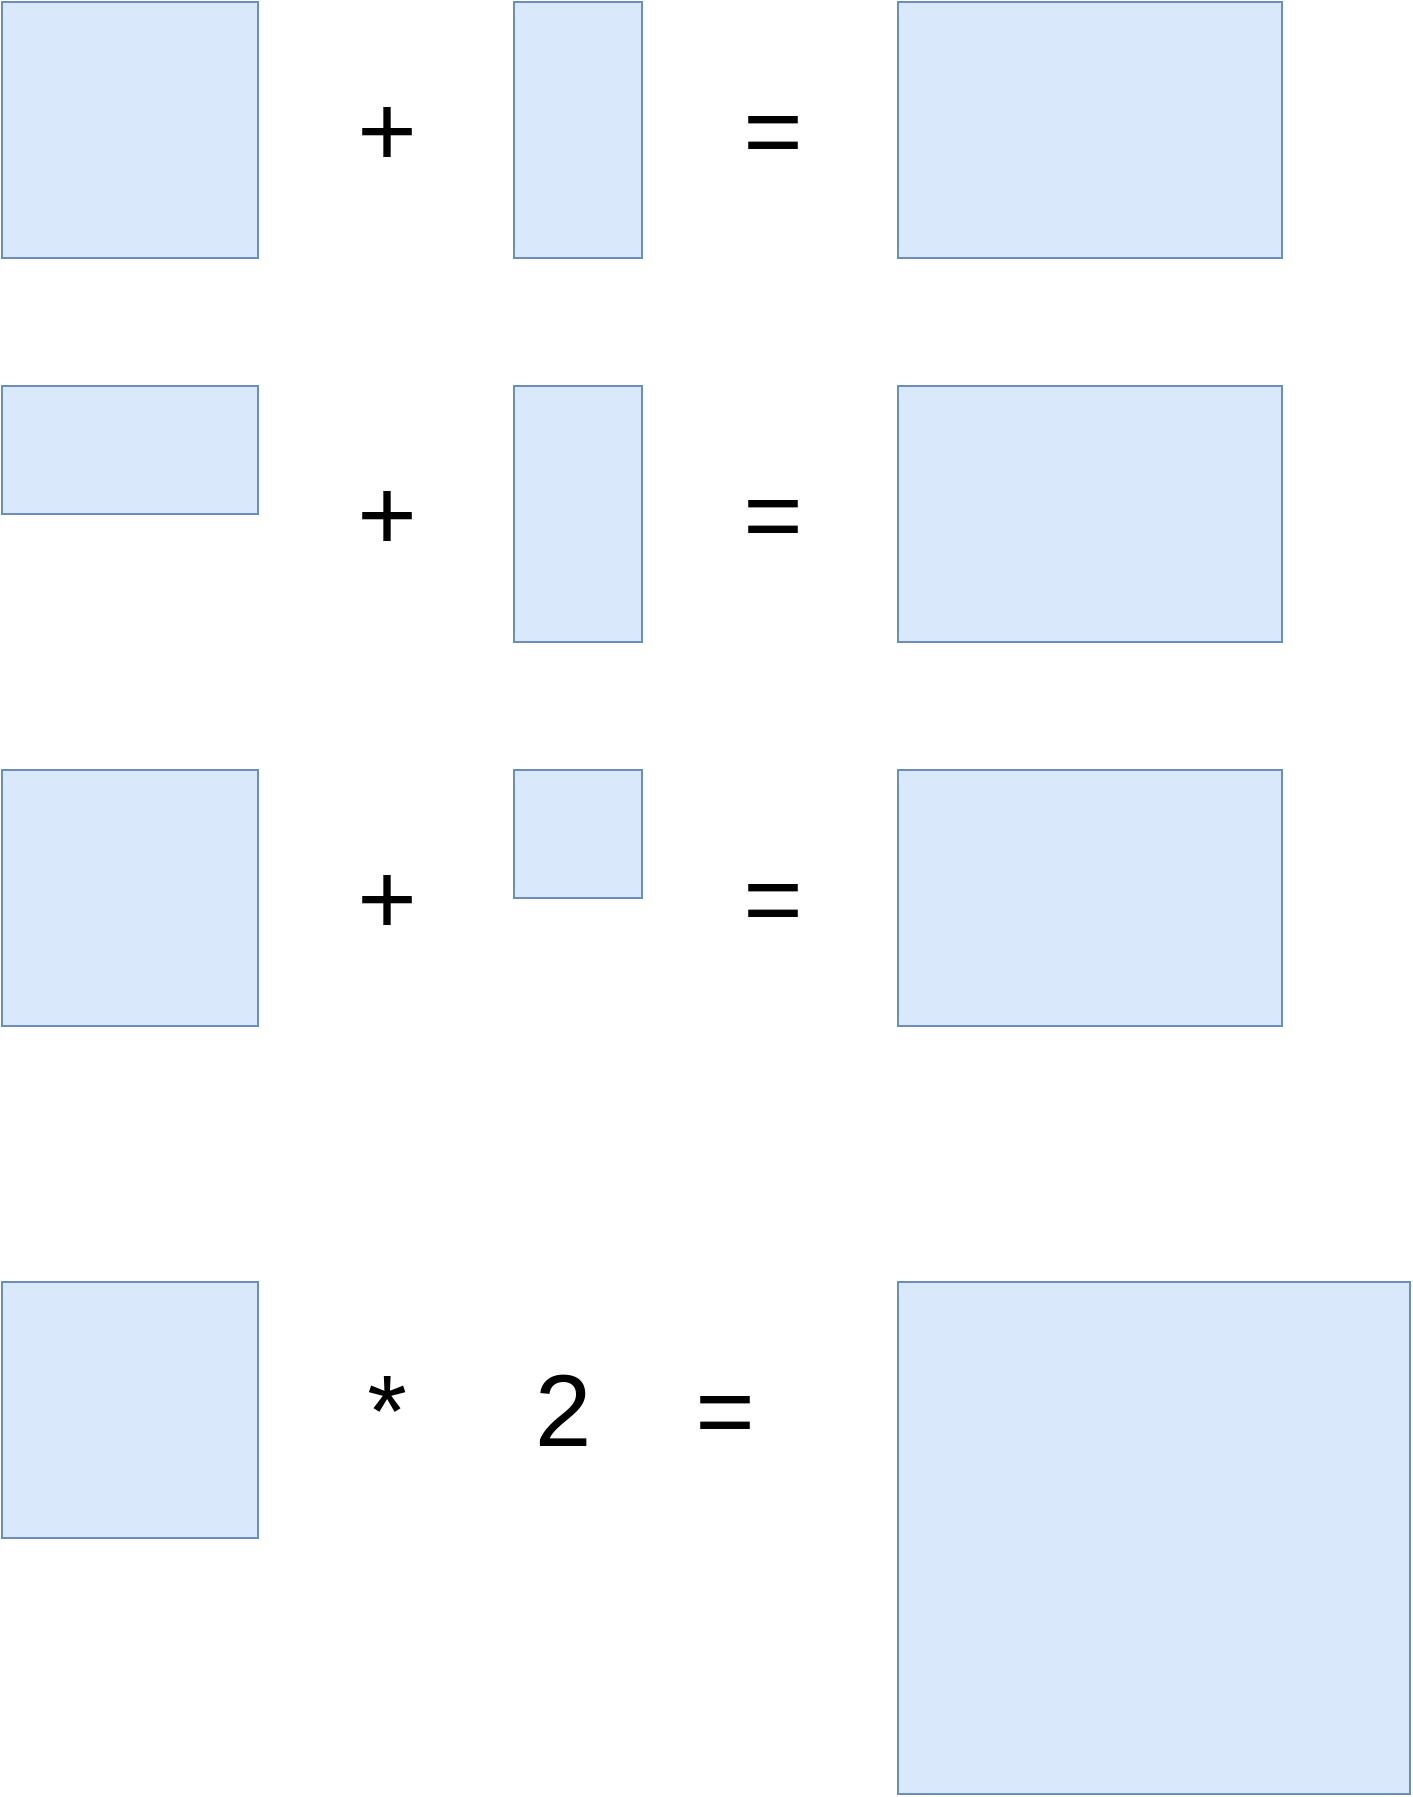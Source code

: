 <mxfile version="13.5.3" type="device"><diagram id="51q_JDMX1SorTzhrHE9d" name="Page-1"><mxGraphModel dx="946" dy="545" grid="1" gridSize="16" guides="1" tooltips="1" connect="1" arrows="1" fold="1" page="1" pageScale="1" pageWidth="850" pageHeight="1100" math="0" shadow="0"><root><mxCell id="0"/><mxCell id="1" parent="0"/><mxCell id="uIr32ZOOIiWN_u5RBSQj-4" value="" style="rounded=0;whiteSpace=wrap;html=1;shadow=0;fillColor=#dae8fc;strokeColor=#6c8ebf;" vertex="1" parent="1"><mxGeometry x="64" y="128" width="128" height="128" as="geometry"/></mxCell><mxCell id="uIr32ZOOIiWN_u5RBSQj-5" value="" style="whiteSpace=wrap;html=1;rounded=0;shadow=0;fillColor=#dae8fc;strokeColor=#6c8ebf;" vertex="1" parent="1"><mxGeometry x="320" y="128" width="64" height="128" as="geometry"/></mxCell><mxCell id="uIr32ZOOIiWN_u5RBSQj-7" value="+" style="text;html=1;resizable=0;autosize=1;align=center;verticalAlign=middle;points=[];fillColor=none;strokeColor=none;rounded=0;fontSize=51;shadow=0;" vertex="1" parent="1"><mxGeometry x="232" y="160" width="48" height="64" as="geometry"/></mxCell><mxCell id="uIr32ZOOIiWN_u5RBSQj-9" value="=" style="text;html=1;resizable=0;autosize=1;align=center;verticalAlign=middle;points=[];fillColor=none;strokeColor=none;rounded=0;fontSize=51;shadow=0;" vertex="1" parent="1"><mxGeometry x="425" y="160" width="48" height="64" as="geometry"/></mxCell><mxCell id="uIr32ZOOIiWN_u5RBSQj-10" value="" style="rounded=0;whiteSpace=wrap;html=1;shadow=0;fillColor=#dae8fc;strokeColor=#6c8ebf;" vertex="1" parent="1"><mxGeometry x="512" y="128" width="192" height="128" as="geometry"/></mxCell><mxCell id="uIr32ZOOIiWN_u5RBSQj-11" value="" style="rounded=0;whiteSpace=wrap;html=1;shadow=0;fillColor=#dae8fc;strokeColor=#6c8ebf;" vertex="1" parent="1"><mxGeometry x="64" y="320" width="128" height="64" as="geometry"/></mxCell><mxCell id="uIr32ZOOIiWN_u5RBSQj-12" value="" style="whiteSpace=wrap;html=1;rounded=0;shadow=0;fillColor=#dae8fc;strokeColor=#6c8ebf;" vertex="1" parent="1"><mxGeometry x="320" y="320" width="64" height="128" as="geometry"/></mxCell><mxCell id="uIr32ZOOIiWN_u5RBSQj-13" value="+" style="text;html=1;resizable=0;autosize=1;align=center;verticalAlign=middle;points=[];fillColor=none;strokeColor=none;rounded=0;fontSize=51;shadow=0;" vertex="1" parent="1"><mxGeometry x="232" y="352" width="48" height="64" as="geometry"/></mxCell><mxCell id="uIr32ZOOIiWN_u5RBSQj-14" value="=" style="text;html=1;resizable=0;autosize=1;align=center;verticalAlign=middle;points=[];fillColor=none;strokeColor=none;rounded=0;fontSize=51;shadow=0;" vertex="1" parent="1"><mxGeometry x="425" y="352" width="48" height="64" as="geometry"/></mxCell><mxCell id="uIr32ZOOIiWN_u5RBSQj-15" value="" style="rounded=0;whiteSpace=wrap;html=1;shadow=0;fillColor=#dae8fc;strokeColor=#6c8ebf;" vertex="1" parent="1"><mxGeometry x="512" y="320" width="192" height="128" as="geometry"/></mxCell><mxCell id="uIr32ZOOIiWN_u5RBSQj-16" value="" style="rounded=0;whiteSpace=wrap;html=1;shadow=0;fillColor=#dae8fc;strokeColor=#6c8ebf;" vertex="1" parent="1"><mxGeometry x="64" y="512" width="128" height="128" as="geometry"/></mxCell><mxCell id="uIr32ZOOIiWN_u5RBSQj-17" value="" style="whiteSpace=wrap;html=1;rounded=0;shadow=0;fillColor=#dae8fc;strokeColor=#6c8ebf;" vertex="1" parent="1"><mxGeometry x="320" y="512" width="64" height="64" as="geometry"/></mxCell><mxCell id="uIr32ZOOIiWN_u5RBSQj-18" value="+" style="text;html=1;resizable=0;autosize=1;align=center;verticalAlign=middle;points=[];fillColor=none;strokeColor=none;rounded=0;fontSize=51;shadow=0;" vertex="1" parent="1"><mxGeometry x="232" y="544" width="48" height="64" as="geometry"/></mxCell><mxCell id="uIr32ZOOIiWN_u5RBSQj-19" value="=" style="text;html=1;resizable=0;autosize=1;align=center;verticalAlign=middle;points=[];fillColor=none;strokeColor=none;rounded=0;fontSize=51;shadow=0;" vertex="1" parent="1"><mxGeometry x="425" y="544" width="48" height="64" as="geometry"/></mxCell><mxCell id="uIr32ZOOIiWN_u5RBSQj-20" value="" style="rounded=0;whiteSpace=wrap;html=1;shadow=0;fillColor=#dae8fc;strokeColor=#6c8ebf;" vertex="1" parent="1"><mxGeometry x="512" y="512" width="192" height="128" as="geometry"/></mxCell><mxCell id="uIr32ZOOIiWN_u5RBSQj-21" value="" style="rounded=0;whiteSpace=wrap;html=1;shadow=0;fillColor=#dae8fc;strokeColor=#6c8ebf;" vertex="1" parent="1"><mxGeometry x="64" y="768" width="128" height="128" as="geometry"/></mxCell><mxCell id="uIr32ZOOIiWN_u5RBSQj-22" value="*" style="text;html=1;resizable=0;autosize=1;align=center;verticalAlign=middle;points=[];fillColor=none;strokeColor=none;rounded=0;fontSize=51;" vertex="1" parent="1"><mxGeometry x="232" y="800" width="48" height="64" as="geometry"/></mxCell><mxCell id="uIr32ZOOIiWN_u5RBSQj-23" value="2" style="text;html=1;resizable=0;autosize=1;align=center;verticalAlign=middle;points=[];fillColor=none;strokeColor=none;rounded=0;fontSize=51;" vertex="1" parent="1"><mxGeometry x="320" y="800" width="48" height="64" as="geometry"/></mxCell><mxCell id="uIr32ZOOIiWN_u5RBSQj-24" value="=" style="text;html=1;resizable=0;autosize=1;align=center;verticalAlign=middle;points=[];fillColor=none;strokeColor=none;rounded=0;fontSize=51;" vertex="1" parent="1"><mxGeometry x="401" y="800" width="48" height="64" as="geometry"/></mxCell><mxCell id="uIr32ZOOIiWN_u5RBSQj-25" value="" style="rounded=0;whiteSpace=wrap;html=1;shadow=0;fillColor=#dae8fc;strokeColor=#6c8ebf;" vertex="1" parent="1"><mxGeometry x="512" y="768" width="256" height="256" as="geometry"/></mxCell></root></mxGraphModel></diagram></mxfile>